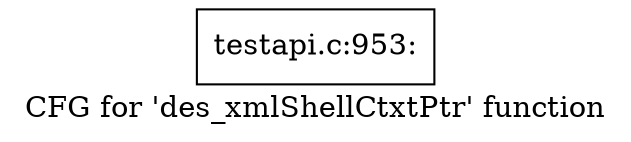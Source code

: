 digraph "CFG for 'des_xmlShellCtxtPtr' function" {
	label="CFG for 'des_xmlShellCtxtPtr' function";

	Node0x448d570 [shape=record,label="{testapi.c:953:}"];
}
